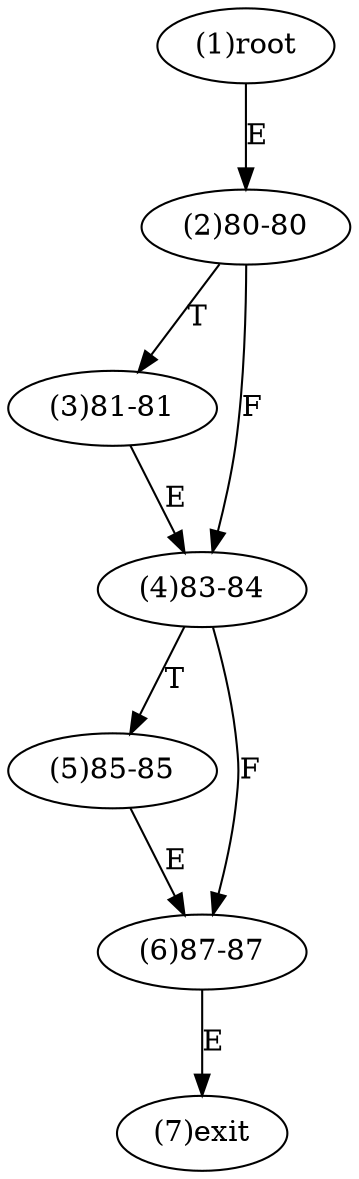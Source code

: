digraph "" { 
1[ label="(1)root"];
2[ label="(2)80-80"];
3[ label="(3)81-81"];
4[ label="(4)83-84"];
5[ label="(5)85-85"];
6[ label="(6)87-87"];
7[ label="(7)exit"];
1->2[ label="E"];
2->4[ label="F"];
2->3[ label="T"];
3->4[ label="E"];
4->6[ label="F"];
4->5[ label="T"];
5->6[ label="E"];
6->7[ label="E"];
}